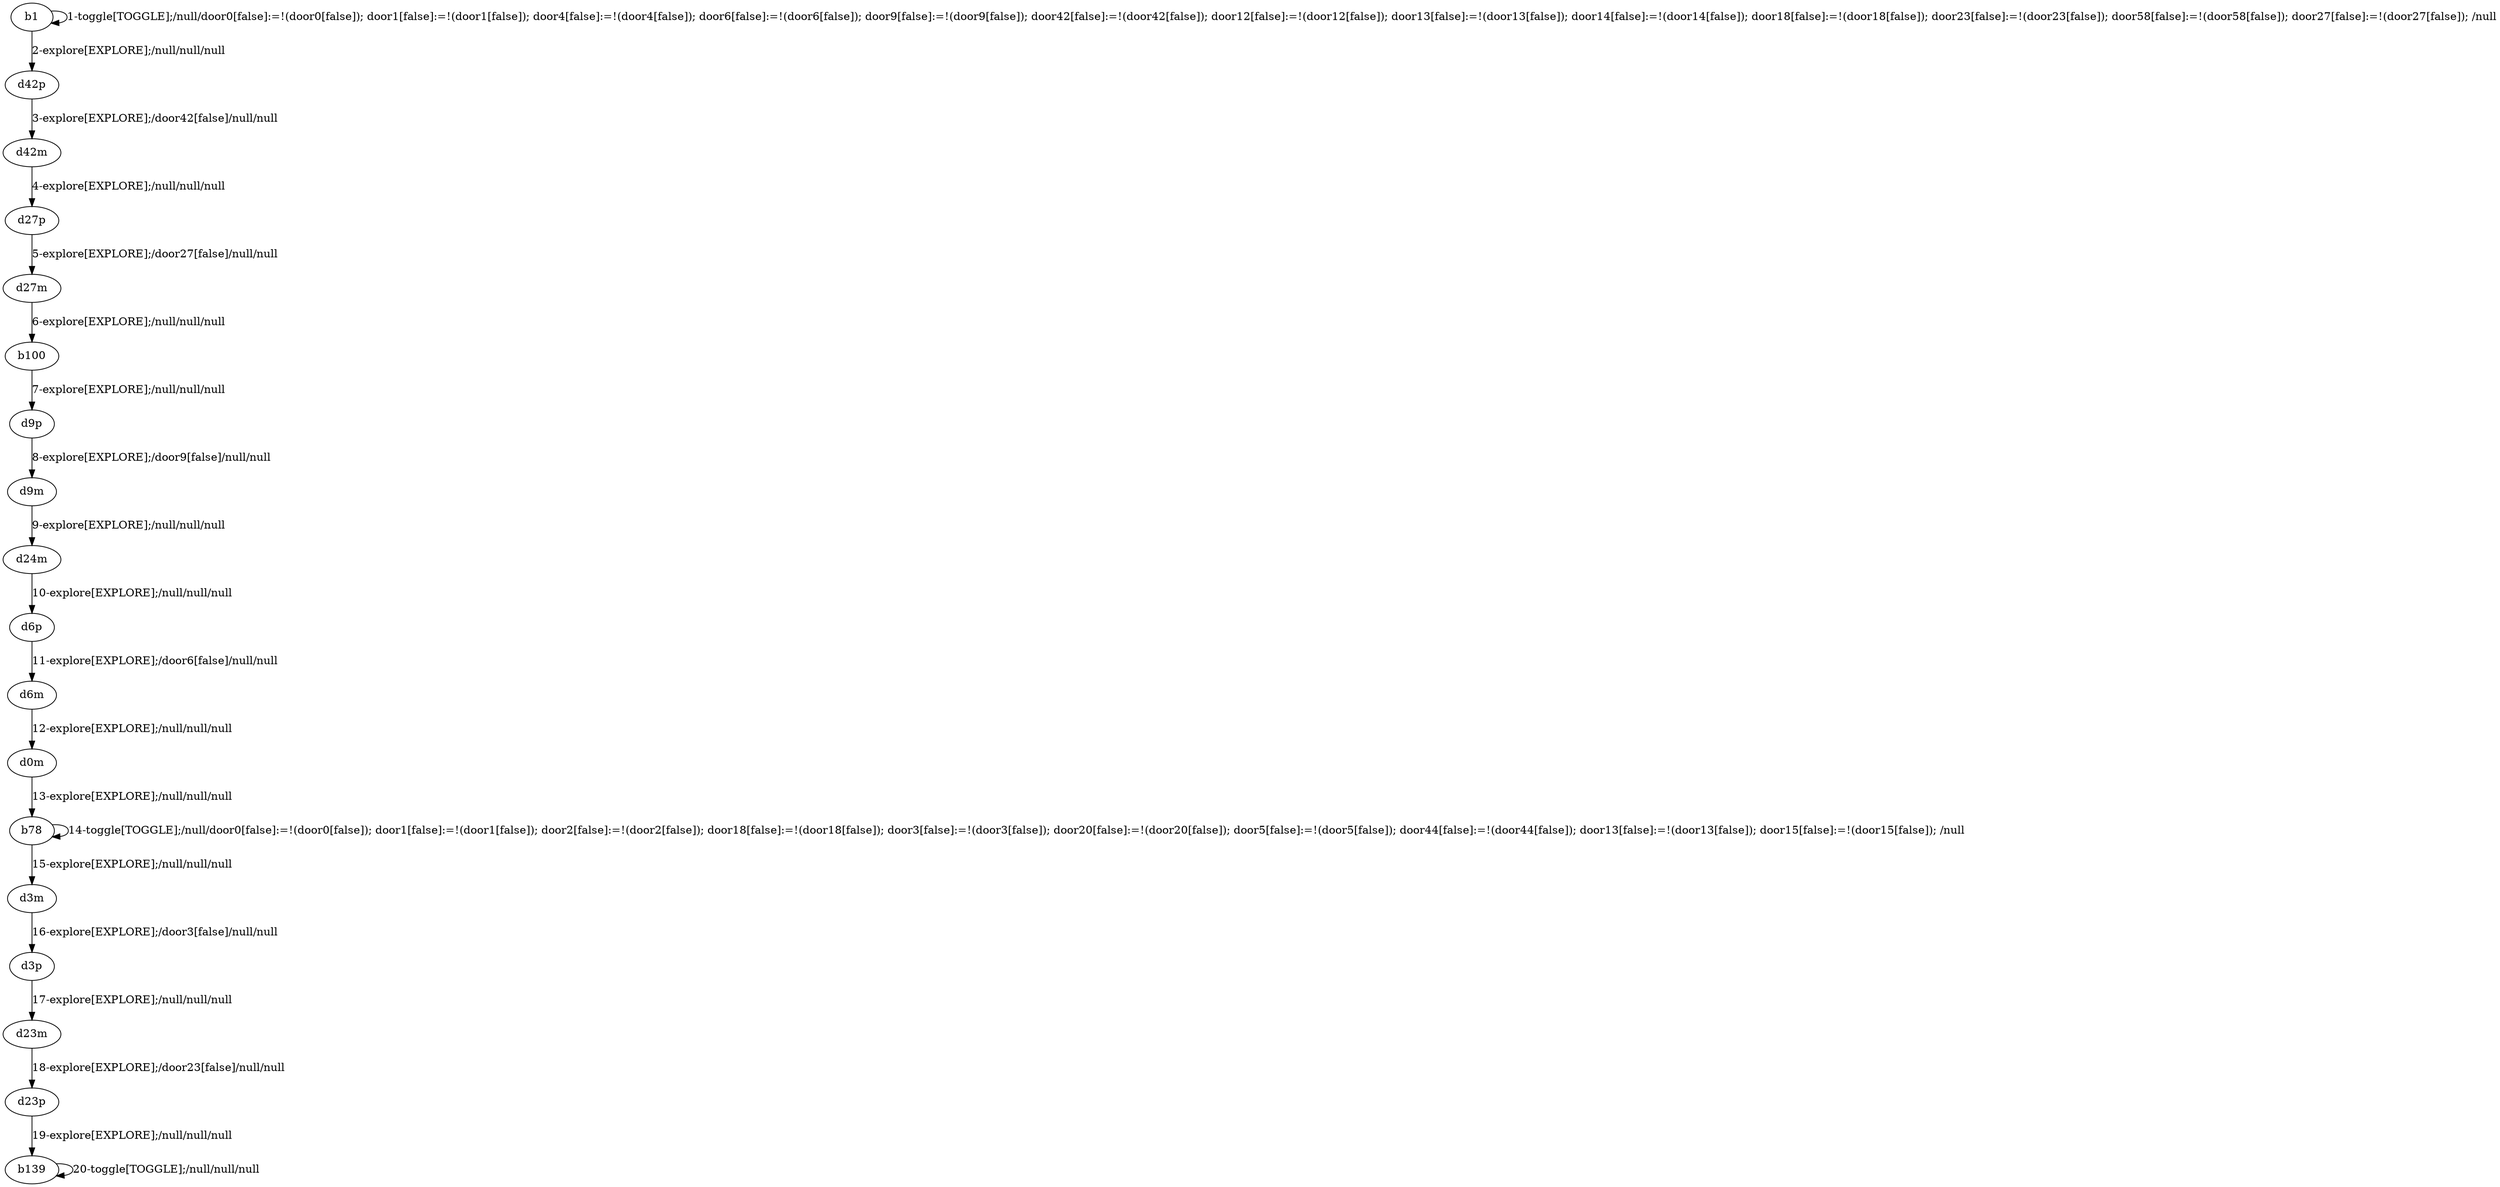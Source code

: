 # Total number of goals covered by this test: 1
# b139 --> b139

digraph g {
"b1" -> "b1" [label = "1-toggle[TOGGLE];/null/door0[false]:=!(door0[false]); door1[false]:=!(door1[false]); door4[false]:=!(door4[false]); door6[false]:=!(door6[false]); door9[false]:=!(door9[false]); door42[false]:=!(door42[false]); door12[false]:=!(door12[false]); door13[false]:=!(door13[false]); door14[false]:=!(door14[false]); door18[false]:=!(door18[false]); door23[false]:=!(door23[false]); door58[false]:=!(door58[false]); door27[false]:=!(door27[false]); /null"];
"b1" -> "d42p" [label = "2-explore[EXPLORE];/null/null/null"];
"d42p" -> "d42m" [label = "3-explore[EXPLORE];/door42[false]/null/null"];
"d42m" -> "d27p" [label = "4-explore[EXPLORE];/null/null/null"];
"d27p" -> "d27m" [label = "5-explore[EXPLORE];/door27[false]/null/null"];
"d27m" -> "b100" [label = "6-explore[EXPLORE];/null/null/null"];
"b100" -> "d9p" [label = "7-explore[EXPLORE];/null/null/null"];
"d9p" -> "d9m" [label = "8-explore[EXPLORE];/door9[false]/null/null"];
"d9m" -> "d24m" [label = "9-explore[EXPLORE];/null/null/null"];
"d24m" -> "d6p" [label = "10-explore[EXPLORE];/null/null/null"];
"d6p" -> "d6m" [label = "11-explore[EXPLORE];/door6[false]/null/null"];
"d6m" -> "d0m" [label = "12-explore[EXPLORE];/null/null/null"];
"d0m" -> "b78" [label = "13-explore[EXPLORE];/null/null/null"];
"b78" -> "b78" [label = "14-toggle[TOGGLE];/null/door0[false]:=!(door0[false]); door1[false]:=!(door1[false]); door2[false]:=!(door2[false]); door18[false]:=!(door18[false]); door3[false]:=!(door3[false]); door20[false]:=!(door20[false]); door5[false]:=!(door5[false]); door44[false]:=!(door44[false]); door13[false]:=!(door13[false]); door15[false]:=!(door15[false]); /null"];
"b78" -> "d3m" [label = "15-explore[EXPLORE];/null/null/null"];
"d3m" -> "d3p" [label = "16-explore[EXPLORE];/door3[false]/null/null"];
"d3p" -> "d23m" [label = "17-explore[EXPLORE];/null/null/null"];
"d23m" -> "d23p" [label = "18-explore[EXPLORE];/door23[false]/null/null"];
"d23p" -> "b139" [label = "19-explore[EXPLORE];/null/null/null"];
"b139" -> "b139" [label = "20-toggle[TOGGLE];/null/null/null"];
}